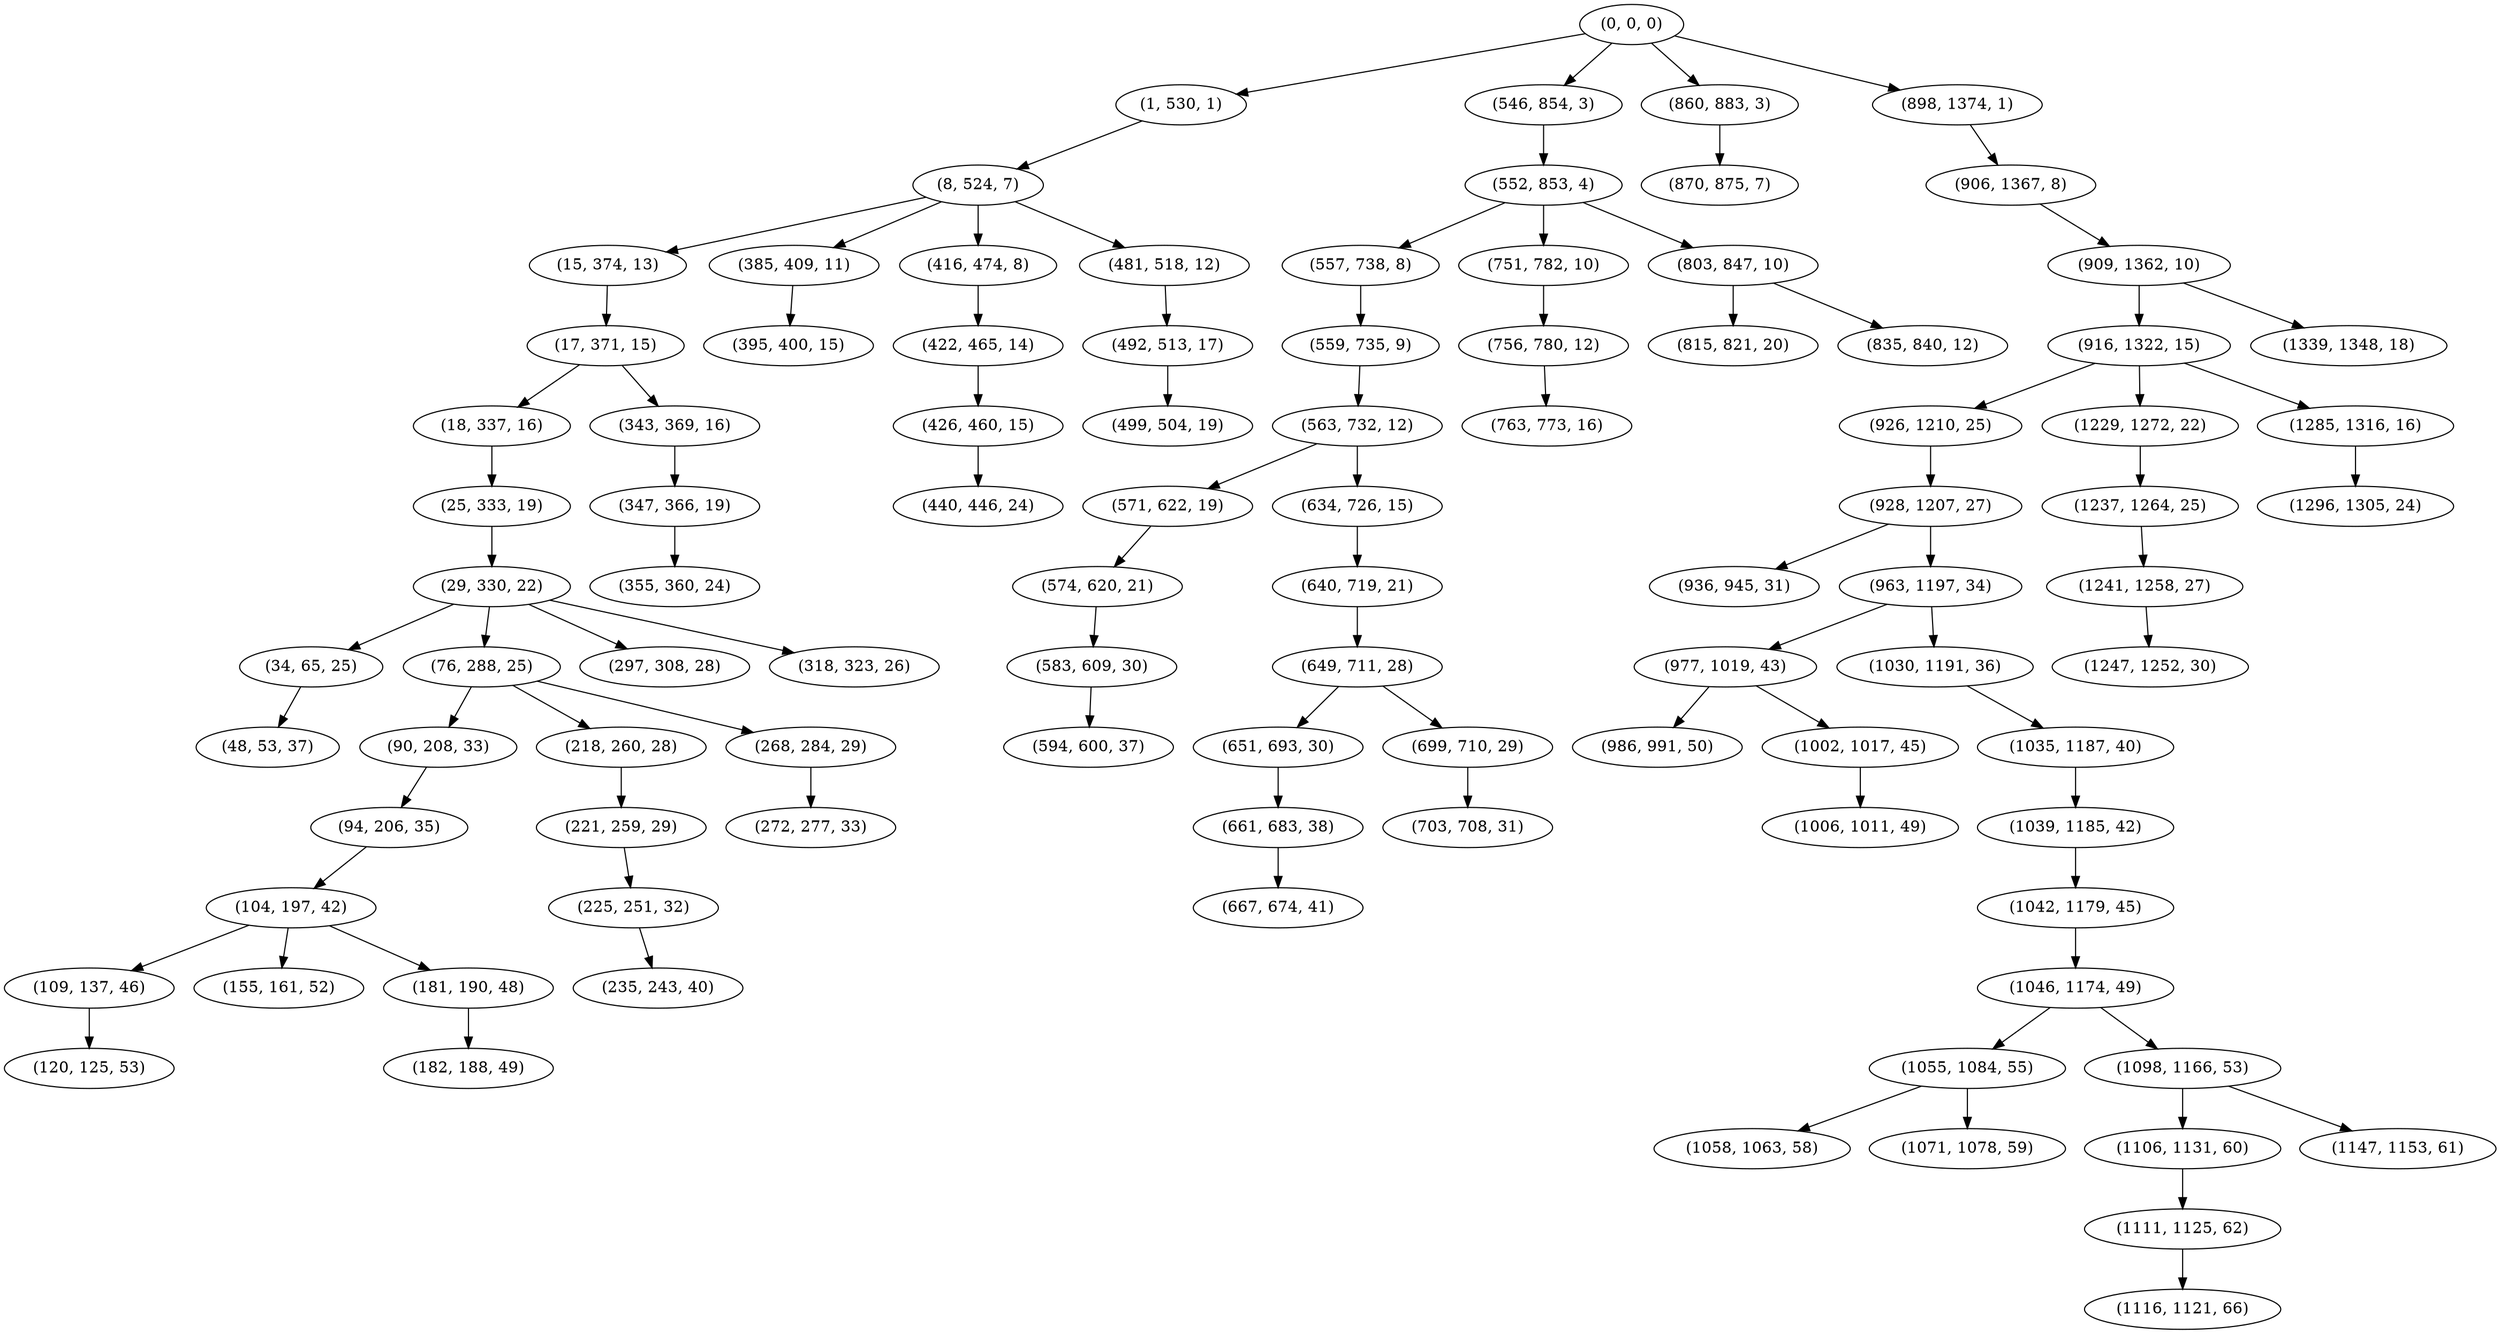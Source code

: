 digraph tree {
    "(0, 0, 0)";
    "(1, 530, 1)";
    "(8, 524, 7)";
    "(15, 374, 13)";
    "(17, 371, 15)";
    "(18, 337, 16)";
    "(25, 333, 19)";
    "(29, 330, 22)";
    "(34, 65, 25)";
    "(48, 53, 37)";
    "(76, 288, 25)";
    "(90, 208, 33)";
    "(94, 206, 35)";
    "(104, 197, 42)";
    "(109, 137, 46)";
    "(120, 125, 53)";
    "(155, 161, 52)";
    "(181, 190, 48)";
    "(182, 188, 49)";
    "(218, 260, 28)";
    "(221, 259, 29)";
    "(225, 251, 32)";
    "(235, 243, 40)";
    "(268, 284, 29)";
    "(272, 277, 33)";
    "(297, 308, 28)";
    "(318, 323, 26)";
    "(343, 369, 16)";
    "(347, 366, 19)";
    "(355, 360, 24)";
    "(385, 409, 11)";
    "(395, 400, 15)";
    "(416, 474, 8)";
    "(422, 465, 14)";
    "(426, 460, 15)";
    "(440, 446, 24)";
    "(481, 518, 12)";
    "(492, 513, 17)";
    "(499, 504, 19)";
    "(546, 854, 3)";
    "(552, 853, 4)";
    "(557, 738, 8)";
    "(559, 735, 9)";
    "(563, 732, 12)";
    "(571, 622, 19)";
    "(574, 620, 21)";
    "(583, 609, 30)";
    "(594, 600, 37)";
    "(634, 726, 15)";
    "(640, 719, 21)";
    "(649, 711, 28)";
    "(651, 693, 30)";
    "(661, 683, 38)";
    "(667, 674, 41)";
    "(699, 710, 29)";
    "(703, 708, 31)";
    "(751, 782, 10)";
    "(756, 780, 12)";
    "(763, 773, 16)";
    "(803, 847, 10)";
    "(815, 821, 20)";
    "(835, 840, 12)";
    "(860, 883, 3)";
    "(870, 875, 7)";
    "(898, 1374, 1)";
    "(906, 1367, 8)";
    "(909, 1362, 10)";
    "(916, 1322, 15)";
    "(926, 1210, 25)";
    "(928, 1207, 27)";
    "(936, 945, 31)";
    "(963, 1197, 34)";
    "(977, 1019, 43)";
    "(986, 991, 50)";
    "(1002, 1017, 45)";
    "(1006, 1011, 49)";
    "(1030, 1191, 36)";
    "(1035, 1187, 40)";
    "(1039, 1185, 42)";
    "(1042, 1179, 45)";
    "(1046, 1174, 49)";
    "(1055, 1084, 55)";
    "(1058, 1063, 58)";
    "(1071, 1078, 59)";
    "(1098, 1166, 53)";
    "(1106, 1131, 60)";
    "(1111, 1125, 62)";
    "(1116, 1121, 66)";
    "(1147, 1153, 61)";
    "(1229, 1272, 22)";
    "(1237, 1264, 25)";
    "(1241, 1258, 27)";
    "(1247, 1252, 30)";
    "(1285, 1316, 16)";
    "(1296, 1305, 24)";
    "(1339, 1348, 18)";
    "(0, 0, 0)" -> "(1, 530, 1)";
    "(0, 0, 0)" -> "(546, 854, 3)";
    "(0, 0, 0)" -> "(860, 883, 3)";
    "(0, 0, 0)" -> "(898, 1374, 1)";
    "(1, 530, 1)" -> "(8, 524, 7)";
    "(8, 524, 7)" -> "(15, 374, 13)";
    "(8, 524, 7)" -> "(385, 409, 11)";
    "(8, 524, 7)" -> "(416, 474, 8)";
    "(8, 524, 7)" -> "(481, 518, 12)";
    "(15, 374, 13)" -> "(17, 371, 15)";
    "(17, 371, 15)" -> "(18, 337, 16)";
    "(17, 371, 15)" -> "(343, 369, 16)";
    "(18, 337, 16)" -> "(25, 333, 19)";
    "(25, 333, 19)" -> "(29, 330, 22)";
    "(29, 330, 22)" -> "(34, 65, 25)";
    "(29, 330, 22)" -> "(76, 288, 25)";
    "(29, 330, 22)" -> "(297, 308, 28)";
    "(29, 330, 22)" -> "(318, 323, 26)";
    "(34, 65, 25)" -> "(48, 53, 37)";
    "(76, 288, 25)" -> "(90, 208, 33)";
    "(76, 288, 25)" -> "(218, 260, 28)";
    "(76, 288, 25)" -> "(268, 284, 29)";
    "(90, 208, 33)" -> "(94, 206, 35)";
    "(94, 206, 35)" -> "(104, 197, 42)";
    "(104, 197, 42)" -> "(109, 137, 46)";
    "(104, 197, 42)" -> "(155, 161, 52)";
    "(104, 197, 42)" -> "(181, 190, 48)";
    "(109, 137, 46)" -> "(120, 125, 53)";
    "(181, 190, 48)" -> "(182, 188, 49)";
    "(218, 260, 28)" -> "(221, 259, 29)";
    "(221, 259, 29)" -> "(225, 251, 32)";
    "(225, 251, 32)" -> "(235, 243, 40)";
    "(268, 284, 29)" -> "(272, 277, 33)";
    "(343, 369, 16)" -> "(347, 366, 19)";
    "(347, 366, 19)" -> "(355, 360, 24)";
    "(385, 409, 11)" -> "(395, 400, 15)";
    "(416, 474, 8)" -> "(422, 465, 14)";
    "(422, 465, 14)" -> "(426, 460, 15)";
    "(426, 460, 15)" -> "(440, 446, 24)";
    "(481, 518, 12)" -> "(492, 513, 17)";
    "(492, 513, 17)" -> "(499, 504, 19)";
    "(546, 854, 3)" -> "(552, 853, 4)";
    "(552, 853, 4)" -> "(557, 738, 8)";
    "(552, 853, 4)" -> "(751, 782, 10)";
    "(552, 853, 4)" -> "(803, 847, 10)";
    "(557, 738, 8)" -> "(559, 735, 9)";
    "(559, 735, 9)" -> "(563, 732, 12)";
    "(563, 732, 12)" -> "(571, 622, 19)";
    "(563, 732, 12)" -> "(634, 726, 15)";
    "(571, 622, 19)" -> "(574, 620, 21)";
    "(574, 620, 21)" -> "(583, 609, 30)";
    "(583, 609, 30)" -> "(594, 600, 37)";
    "(634, 726, 15)" -> "(640, 719, 21)";
    "(640, 719, 21)" -> "(649, 711, 28)";
    "(649, 711, 28)" -> "(651, 693, 30)";
    "(649, 711, 28)" -> "(699, 710, 29)";
    "(651, 693, 30)" -> "(661, 683, 38)";
    "(661, 683, 38)" -> "(667, 674, 41)";
    "(699, 710, 29)" -> "(703, 708, 31)";
    "(751, 782, 10)" -> "(756, 780, 12)";
    "(756, 780, 12)" -> "(763, 773, 16)";
    "(803, 847, 10)" -> "(815, 821, 20)";
    "(803, 847, 10)" -> "(835, 840, 12)";
    "(860, 883, 3)" -> "(870, 875, 7)";
    "(898, 1374, 1)" -> "(906, 1367, 8)";
    "(906, 1367, 8)" -> "(909, 1362, 10)";
    "(909, 1362, 10)" -> "(916, 1322, 15)";
    "(909, 1362, 10)" -> "(1339, 1348, 18)";
    "(916, 1322, 15)" -> "(926, 1210, 25)";
    "(916, 1322, 15)" -> "(1229, 1272, 22)";
    "(916, 1322, 15)" -> "(1285, 1316, 16)";
    "(926, 1210, 25)" -> "(928, 1207, 27)";
    "(928, 1207, 27)" -> "(936, 945, 31)";
    "(928, 1207, 27)" -> "(963, 1197, 34)";
    "(963, 1197, 34)" -> "(977, 1019, 43)";
    "(963, 1197, 34)" -> "(1030, 1191, 36)";
    "(977, 1019, 43)" -> "(986, 991, 50)";
    "(977, 1019, 43)" -> "(1002, 1017, 45)";
    "(1002, 1017, 45)" -> "(1006, 1011, 49)";
    "(1030, 1191, 36)" -> "(1035, 1187, 40)";
    "(1035, 1187, 40)" -> "(1039, 1185, 42)";
    "(1039, 1185, 42)" -> "(1042, 1179, 45)";
    "(1042, 1179, 45)" -> "(1046, 1174, 49)";
    "(1046, 1174, 49)" -> "(1055, 1084, 55)";
    "(1046, 1174, 49)" -> "(1098, 1166, 53)";
    "(1055, 1084, 55)" -> "(1058, 1063, 58)";
    "(1055, 1084, 55)" -> "(1071, 1078, 59)";
    "(1098, 1166, 53)" -> "(1106, 1131, 60)";
    "(1098, 1166, 53)" -> "(1147, 1153, 61)";
    "(1106, 1131, 60)" -> "(1111, 1125, 62)";
    "(1111, 1125, 62)" -> "(1116, 1121, 66)";
    "(1229, 1272, 22)" -> "(1237, 1264, 25)";
    "(1237, 1264, 25)" -> "(1241, 1258, 27)";
    "(1241, 1258, 27)" -> "(1247, 1252, 30)";
    "(1285, 1316, 16)" -> "(1296, 1305, 24)";
}
